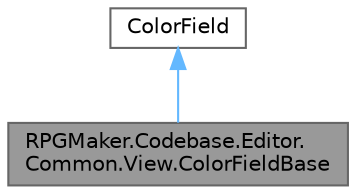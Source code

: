 digraph "RPGMaker.Codebase.Editor.Common.View.ColorFieldBase"
{
 // LATEX_PDF_SIZE
  bgcolor="transparent";
  edge [fontname=Helvetica,fontsize=10,labelfontname=Helvetica,labelfontsize=10];
  node [fontname=Helvetica,fontsize=10,shape=box,height=0.2,width=0.4];
  Node1 [id="Node000001",label="RPGMaker.Codebase.Editor.\lCommon.View.ColorFieldBase",height=0.2,width=0.4,color="gray40", fillcolor="grey60", style="filled", fontcolor="black",tooltip="😁 色フィールド基礎"];
  Node2 -> Node1 [id="edge1_Node000001_Node000002",dir="back",color="steelblue1",style="solid",tooltip=" "];
  Node2 [id="Node000002",label="ColorField",height=0.2,width=0.4,color="gray40", fillcolor="white", style="filled",tooltip=" "];
}

